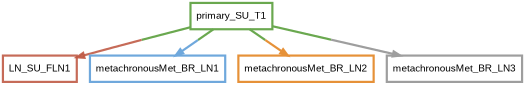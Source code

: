 digraph  {
dpi=600;size=3.5;
primary_SU_T1 [color="#6aa84f", fillcolor=white, fontname=Arial, penwidth="3.0", shape=box];
LN_SU_FLN1 [color="#be5742e1", fillcolor=white, fontname=Arial, penwidth="3.0", shape=box];
metachronousMet_BR_LN1 [color="#6fa8dc", fillcolor=white, fontname=Arial, penwidth="3.0", shape=box];
metachronousMet_BR_LN2 [color="#e69138", fillcolor=white, fontname=Arial, penwidth="3.0", shape=box];
metachronousMet_BR_LN3 [color="#9e9e9e", fillcolor=white, fontname=Arial, penwidth="3.0", shape=box];
primary_SU_T1 -> LN_SU_FLN1  [color="#6aa84f;0.5:#be5742e1", key=0, penwidth=3];
primary_SU_T1 -> metachronousMet_BR_LN1  [color="#6aa84f;0.5:#6fa8dc", key=0, penwidth=3];
primary_SU_T1 -> metachronousMet_BR_LN2  [color="#6aa84f;0.5:#e69138", key=0, penwidth=3];
primary_SU_T1 -> metachronousMet_BR_LN3  [color="#6aa84f;0.5:#9e9e9e", key=0, penwidth=3];
}
